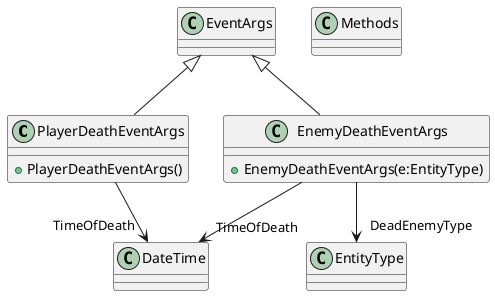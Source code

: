 @startuml
class PlayerDeathEventArgs {
    + PlayerDeathEventArgs()
}
class EnemyDeathEventArgs {
    + EnemyDeathEventArgs(e:EntityType)
}
class Methods {
}
EventArgs <|-- PlayerDeathEventArgs
PlayerDeathEventArgs --> "TimeOfDeath" DateTime
EventArgs <|-- EnemyDeathEventArgs
EnemyDeathEventArgs --> "TimeOfDeath" DateTime
EnemyDeathEventArgs --> "DeadEnemyType" EntityType
@enduml
